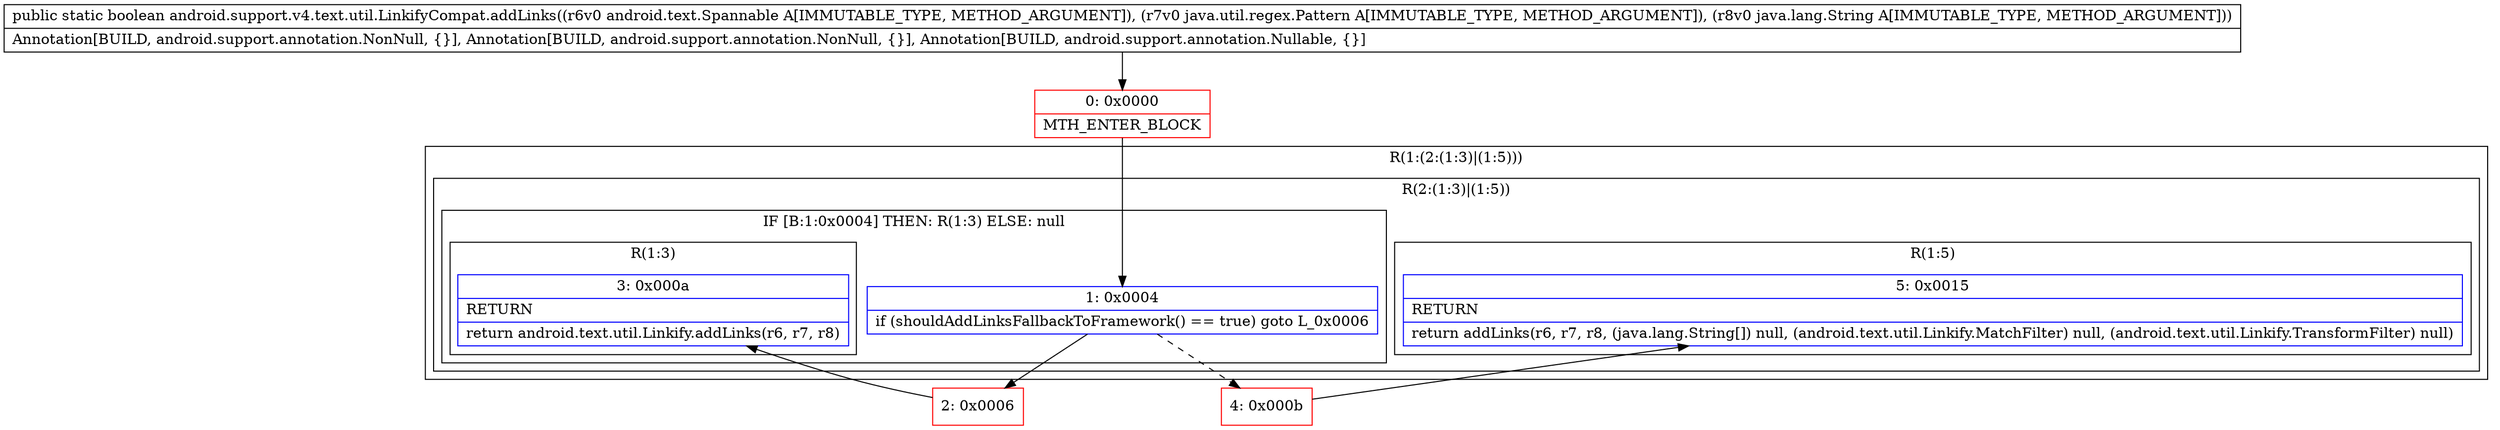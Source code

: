 digraph "CFG forandroid.support.v4.text.util.LinkifyCompat.addLinks(Landroid\/text\/Spannable;Ljava\/util\/regex\/Pattern;Ljava\/lang\/String;)Z" {
subgraph cluster_Region_478550505 {
label = "R(1:(2:(1:3)|(1:5)))";
node [shape=record,color=blue];
subgraph cluster_Region_526123563 {
label = "R(2:(1:3)|(1:5))";
node [shape=record,color=blue];
subgraph cluster_IfRegion_1763157080 {
label = "IF [B:1:0x0004] THEN: R(1:3) ELSE: null";
node [shape=record,color=blue];
Node_1 [shape=record,label="{1\:\ 0x0004|if (shouldAddLinksFallbackToFramework() == true) goto L_0x0006\l}"];
subgraph cluster_Region_1806578232 {
label = "R(1:3)";
node [shape=record,color=blue];
Node_3 [shape=record,label="{3\:\ 0x000a|RETURN\l|return android.text.util.Linkify.addLinks(r6, r7, r8)\l}"];
}
}
subgraph cluster_Region_1204500469 {
label = "R(1:5)";
node [shape=record,color=blue];
Node_5 [shape=record,label="{5\:\ 0x0015|RETURN\l|return addLinks(r6, r7, r8, (java.lang.String[]) null, (android.text.util.Linkify.MatchFilter) null, (android.text.util.Linkify.TransformFilter) null)\l}"];
}
}
}
Node_0 [shape=record,color=red,label="{0\:\ 0x0000|MTH_ENTER_BLOCK\l}"];
Node_2 [shape=record,color=red,label="{2\:\ 0x0006}"];
Node_4 [shape=record,color=red,label="{4\:\ 0x000b}"];
MethodNode[shape=record,label="{public static boolean android.support.v4.text.util.LinkifyCompat.addLinks((r6v0 android.text.Spannable A[IMMUTABLE_TYPE, METHOD_ARGUMENT]), (r7v0 java.util.regex.Pattern A[IMMUTABLE_TYPE, METHOD_ARGUMENT]), (r8v0 java.lang.String A[IMMUTABLE_TYPE, METHOD_ARGUMENT]))  | Annotation[BUILD, android.support.annotation.NonNull, \{\}], Annotation[BUILD, android.support.annotation.NonNull, \{\}], Annotation[BUILD, android.support.annotation.Nullable, \{\}]\l}"];
MethodNode -> Node_0;
Node_1 -> Node_2;
Node_1 -> Node_4[style=dashed];
Node_0 -> Node_1;
Node_2 -> Node_3;
Node_4 -> Node_5;
}

